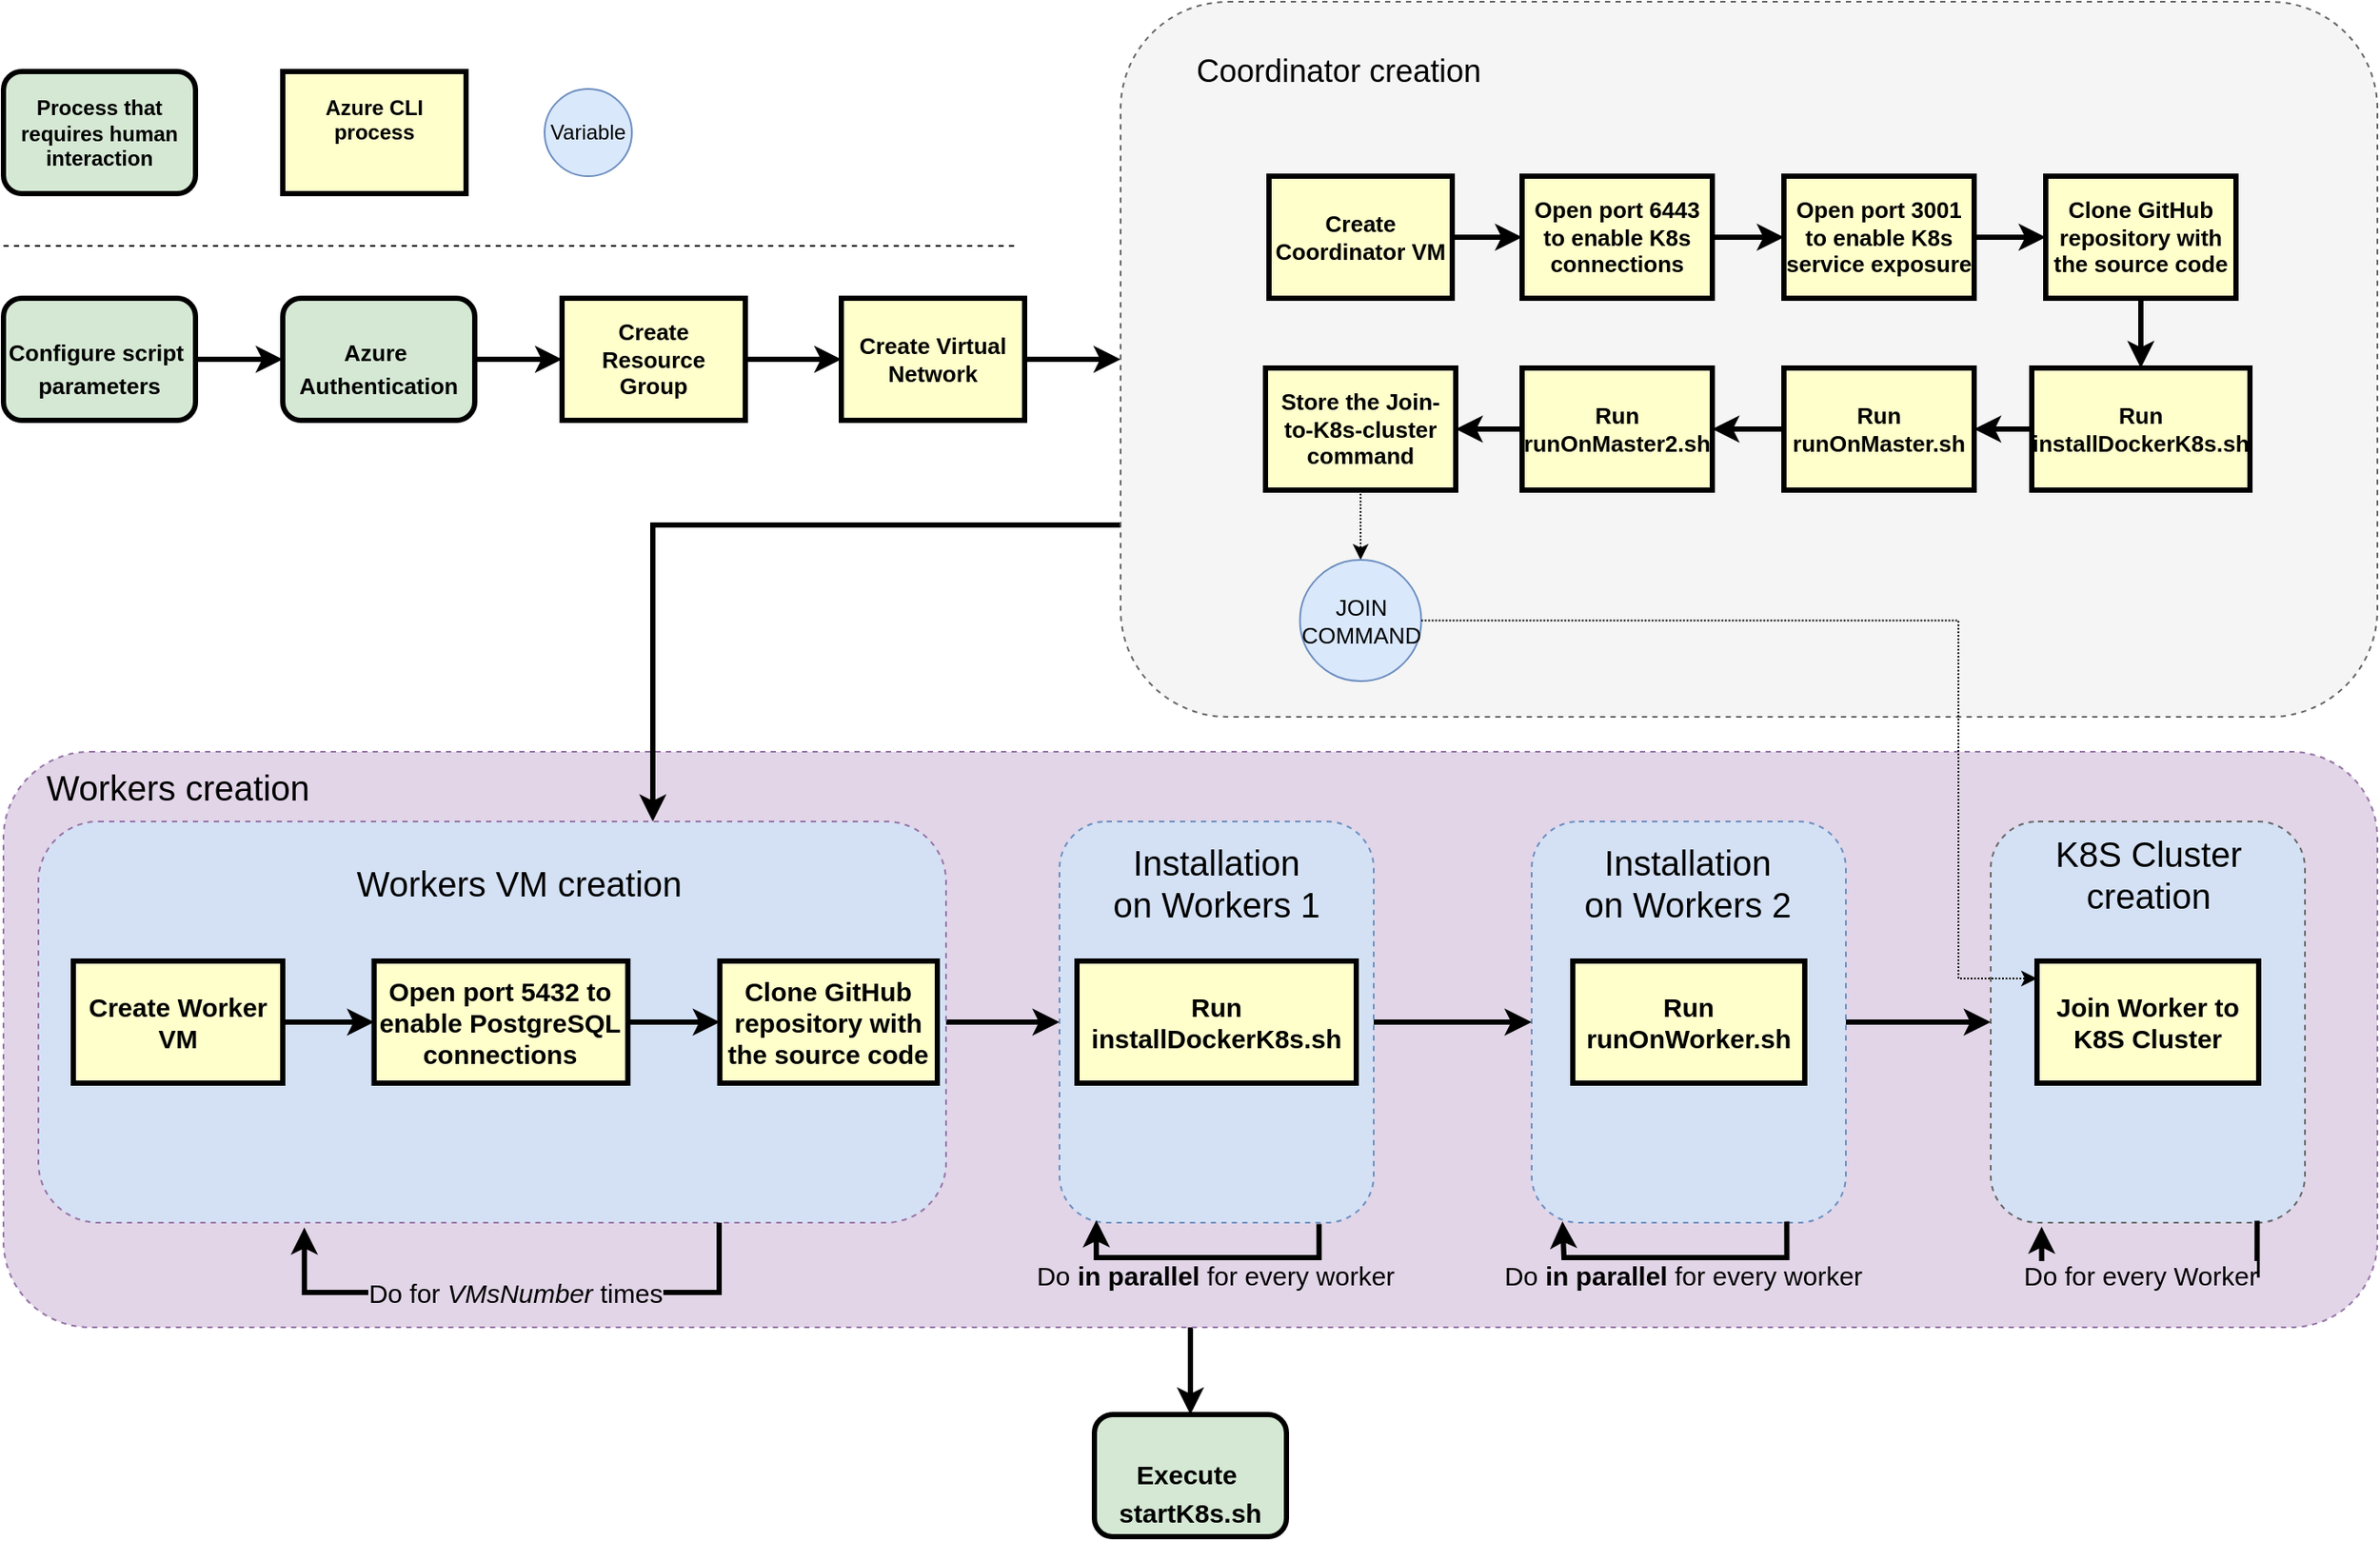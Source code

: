 <mxfile version="14.7.1" type="device"><diagram name="Page-1" id="c7558073-3199-34d8-9f00-42111426c3f3"><mxGraphModel dx="2499" dy="1998" grid="1" gridSize="10" guides="1" tooltips="1" connect="1" arrows="1" fold="1" page="1" pageScale="1" pageWidth="826" pageHeight="1169" background="#ffffff" math="0" shadow="0"><root><mxCell id="0"/><mxCell id="1" parent="0"/><mxCell id="dhEzO6tzxOjWR1tXxIFo-210" style="edgeStyle=orthogonalEdgeStyle;rounded=0;orthogonalLoop=1;jettySize=auto;html=1;strokeWidth=3;" parent="1" source="dhEzO6tzxOjWR1tXxIFo-196" target="dhEzO6tzxOjWR1tXxIFo-209" edge="1"><mxGeometry relative="1" as="geometry"/></mxCell><mxCell id="dhEzO6tzxOjWR1tXxIFo-196" value="" style="rounded=1;whiteSpace=wrap;html=1;dashed=1;fillColor=#e1d5e7;strokeColor=#9673a6;" parent="1" vertex="1"><mxGeometry x="-150" y="110" width="1360" height="330" as="geometry"/></mxCell><mxCell id="dhEzO6tzxOjWR1tXxIFo-204" style="edgeStyle=orthogonalEdgeStyle;rounded=0;orthogonalLoop=1;jettySize=auto;html=1;strokeWidth=3;" parent="1" source="dhEzO6tzxOjWR1tXxIFo-97" target="dhEzO6tzxOjWR1tXxIFo-98" edge="1"><mxGeometry relative="1" as="geometry"/></mxCell><mxCell id="dhEzO6tzxOjWR1tXxIFo-97" value="Create Resource&#10;Group" style="whiteSpace=wrap;align=center;verticalAlign=middle;fontStyle=1;strokeWidth=3;fillColor=#FFFFCC;fontSize=13;" parent="1" vertex="1"><mxGeometry x="170" y="-150" width="105" height="70" as="geometry"/></mxCell><mxCell id="dhEzO6tzxOjWR1tXxIFo-205" style="edgeStyle=orthogonalEdgeStyle;rounded=0;orthogonalLoop=1;jettySize=auto;html=1;strokeWidth=3;" parent="1" source="dhEzO6tzxOjWR1tXxIFo-98" target="dhEzO6tzxOjWR1tXxIFo-100" edge="1"><mxGeometry relative="1" as="geometry"/></mxCell><mxCell id="dhEzO6tzxOjWR1tXxIFo-98" value="Create Virtual Network" style="whiteSpace=wrap;align=center;verticalAlign=middle;fontStyle=1;strokeWidth=3;fillColor=#FFFFCC;fontSize=13;" parent="1" vertex="1"><mxGeometry x="330" y="-150" width="105" height="70" as="geometry"/></mxCell><mxCell id="dhEzO6tzxOjWR1tXxIFo-202" style="edgeStyle=orthogonalEdgeStyle;rounded=0;orthogonalLoop=1;jettySize=auto;html=1;strokeWidth=3;" parent="1" source="dhEzO6tzxOjWR1tXxIFo-99" target="dhEzO6tzxOjWR1tXxIFo-200" edge="1"><mxGeometry relative="1" as="geometry"/></mxCell><mxCell id="dhEzO6tzxOjWR1tXxIFo-99" value="&lt;p style=&quot;margin: 4px 0px 0px ; text-align: center ; font-size: 13px&quot;&gt;&lt;font style=&quot;font-size: 13px&quot;&gt;&lt;br&gt;&lt;/font&gt;&lt;/p&gt;&lt;p style=&quot;margin: 4px 0px 0px ; text-align: center ; font-size: 13px&quot;&gt;&lt;font style=&quot;font-size: 13px&quot;&gt;Configure script&amp;nbsp;&lt;/font&gt;&lt;/p&gt;&lt;p style=&quot;margin: 4px 0px 0px ; text-align: center ; font-size: 13px&quot;&gt;&lt;font style=&quot;font-size: 13px&quot;&gt;parameters&lt;/font&gt;&lt;/p&gt;" style="verticalAlign=middle;align=center;overflow=fill;fontSize=12;fontFamily=Helvetica;html=1;rounded=1;fontStyle=1;strokeWidth=3;fillColor=#D5E8D4;" parent="1" vertex="1"><mxGeometry x="-150" y="-150" width="110" height="70" as="geometry"/></mxCell><mxCell id="dhEzO6tzxOjWR1tXxIFo-183" style="edgeStyle=orthogonalEdgeStyle;rounded=0;orthogonalLoop=1;jettySize=auto;html=1;strokeWidth=3;" parent="1" source="dhEzO6tzxOjWR1tXxIFo-100" target="dhEzO6tzxOjWR1tXxIFo-156" edge="1"><mxGeometry relative="1" as="geometry"><Array as="points"><mxPoint x="222" y="-20"/></Array></mxGeometry></mxCell><mxCell id="dhEzO6tzxOjWR1tXxIFo-100" value="" style="rounded=1;whiteSpace=wrap;html=1;dashed=1;fillColor=#f5f5f5;strokeColor=#666666;fontColor=#333333;" parent="1" vertex="1"><mxGeometry x="490" y="-320" width="720" height="410" as="geometry"/></mxCell><mxCell id="dhEzO6tzxOjWR1tXxIFo-102" value="&lt;font style=&quot;font-size: 18px&quot;&gt;Coordinator creation&lt;/font&gt;" style="text;html=1;strokeColor=none;fillColor=none;align=center;verticalAlign=middle;whiteSpace=wrap;rounded=0;dashed=1;" parent="1" vertex="1"><mxGeometry x="530" y="-290" width="170" height="20" as="geometry"/></mxCell><mxCell id="dhEzO6tzxOjWR1tXxIFo-147" style="edgeStyle=orthogonalEdgeStyle;rounded=0;orthogonalLoop=1;jettySize=auto;html=1;strokeWidth=3;" parent="1" source="dhEzO6tzxOjWR1tXxIFo-104" target="dhEzO6tzxOjWR1tXxIFo-135" edge="1"><mxGeometry relative="1" as="geometry"/></mxCell><mxCell id="dhEzO6tzxOjWR1tXxIFo-104" value="Create Coordinator VM" style="whiteSpace=wrap;align=center;verticalAlign=middle;fontStyle=1;strokeWidth=3;fillColor=#FFFFCC;fontSize=13;" parent="1" vertex="1"><mxGeometry x="575" y="-220" width="105" height="70" as="geometry"/></mxCell><mxCell id="dhEzO6tzxOjWR1tXxIFo-141" style="edgeStyle=orthogonalEdgeStyle;rounded=0;orthogonalLoop=1;jettySize=auto;html=1;strokeWidth=3;" parent="1" source="dhEzO6tzxOjWR1tXxIFo-116" target="dhEzO6tzxOjWR1tXxIFo-117" edge="1"><mxGeometry relative="1" as="geometry"/></mxCell><mxCell id="dhEzO6tzxOjWR1tXxIFo-116" value="Run runOnMaster.sh" style="whiteSpace=wrap;align=center;verticalAlign=middle;fontStyle=1;strokeWidth=3;fillColor=#FFFFCC;fontSize=13;" parent="1" vertex="1"><mxGeometry x="870" y="-110" width="109" height="70" as="geometry"/></mxCell><mxCell id="dhEzO6tzxOjWR1tXxIFo-140" style="edgeStyle=orthogonalEdgeStyle;rounded=0;orthogonalLoop=1;jettySize=auto;html=1;strokeWidth=3;" parent="1" source="dhEzO6tzxOjWR1tXxIFo-117" target="dhEzO6tzxOjWR1tXxIFo-137" edge="1"><mxGeometry relative="1" as="geometry"/></mxCell><mxCell id="dhEzO6tzxOjWR1tXxIFo-117" value="Run runOnMaster2.sh" style="whiteSpace=wrap;align=center;verticalAlign=middle;fontStyle=1;strokeWidth=3;fillColor=#FFFFCC;fontSize=13;" parent="1" vertex="1"><mxGeometry x="720" y="-110" width="109" height="70" as="geometry"/></mxCell><mxCell id="dhEzO6tzxOjWR1tXxIFo-142" style="edgeStyle=orthogonalEdgeStyle;rounded=0;orthogonalLoop=1;jettySize=auto;html=1;strokeWidth=3;" parent="1" source="dhEzO6tzxOjWR1tXxIFo-126" target="dhEzO6tzxOjWR1tXxIFo-116" edge="1"><mxGeometry relative="1" as="geometry"/></mxCell><mxCell id="dhEzO6tzxOjWR1tXxIFo-126" value="Run installDockerK8s.sh" style="whiteSpace=wrap;align=center;verticalAlign=middle;fontStyle=1;strokeWidth=3;fillColor=#FFFFCC;fontSize=13;" parent="1" vertex="1"><mxGeometry x="1012" y="-110" width="125" height="70" as="geometry"/></mxCell><mxCell id="9UQQwgYMAbRLBLmPfnH0-1" style="edgeStyle=orthogonalEdgeStyle;rounded=0;orthogonalLoop=1;jettySize=auto;html=1;strokeWidth=3;" edge="1" parent="1" source="dhEzO6tzxOjWR1tXxIFo-131" target="dhEzO6tzxOjWR1tXxIFo-126"><mxGeometry relative="1" as="geometry"/></mxCell><mxCell id="dhEzO6tzxOjWR1tXxIFo-131" value="Clone GitHub repository with the source code" style="whiteSpace=wrap;align=center;verticalAlign=middle;fontStyle=1;strokeWidth=3;fillColor=#FFFFCC;fontSize=13;" parent="1" vertex="1"><mxGeometry x="1020" y="-220" width="109" height="70" as="geometry"/></mxCell><mxCell id="dhEzO6tzxOjWR1tXxIFo-145" style="edgeStyle=orthogonalEdgeStyle;rounded=0;orthogonalLoop=1;jettySize=auto;html=1;strokeWidth=3;" parent="1" source="dhEzO6tzxOjWR1tXxIFo-132" target="dhEzO6tzxOjWR1tXxIFo-131" edge="1"><mxGeometry relative="1" as="geometry"/></mxCell><mxCell id="dhEzO6tzxOjWR1tXxIFo-132" value="Open port 3001 to enable K8s service exposure" style="whiteSpace=wrap;align=center;verticalAlign=middle;fontStyle=1;strokeWidth=3;fillColor=#FFFFCC;fontSize=13;" parent="1" vertex="1"><mxGeometry x="870" y="-220" width="109" height="70" as="geometry"/></mxCell><mxCell id="dhEzO6tzxOjWR1tXxIFo-146" style="edgeStyle=orthogonalEdgeStyle;rounded=0;orthogonalLoop=1;jettySize=auto;html=1;strokeWidth=3;" parent="1" source="dhEzO6tzxOjWR1tXxIFo-135" target="dhEzO6tzxOjWR1tXxIFo-132" edge="1"><mxGeometry relative="1" as="geometry"/></mxCell><mxCell id="dhEzO6tzxOjWR1tXxIFo-135" value="Open port 6443 to enable K8s connections" style="whiteSpace=wrap;align=center;verticalAlign=middle;fontStyle=1;strokeWidth=3;fillColor=#FFFFCC;fontSize=13;" parent="1" vertex="1"><mxGeometry x="720" y="-220" width="109" height="70" as="geometry"/></mxCell><mxCell id="dhEzO6tzxOjWR1tXxIFo-139" style="edgeStyle=orthogonalEdgeStyle;rounded=0;orthogonalLoop=1;jettySize=auto;html=1;dashed=1;dashPattern=1 1;" parent="1" source="dhEzO6tzxOjWR1tXxIFo-137" target="dhEzO6tzxOjWR1tXxIFo-138" edge="1"><mxGeometry relative="1" as="geometry"/></mxCell><mxCell id="dhEzO6tzxOjWR1tXxIFo-137" value="Store the Join-to-K8s-cluster command" style="whiteSpace=wrap;align=center;verticalAlign=middle;fontStyle=1;strokeWidth=3;fillColor=#FFFFCC;fontSize=13;" parent="1" vertex="1"><mxGeometry x="573" y="-110" width="109" height="70" as="geometry"/></mxCell><mxCell id="dhEzO6tzxOjWR1tXxIFo-138" value="&lt;font style=&quot;font-size: 13px&quot;&gt;JOIN&lt;br&gt;COMMAND&lt;/font&gt;" style="ellipse;whiteSpace=wrap;html=1;aspect=fixed;fillColor=#dae8fc;strokeColor=#6c8ebf;" parent="1" vertex="1"><mxGeometry x="592.75" width="69.5" height="69.5" as="geometry"/></mxCell><mxCell id="9UQQwgYMAbRLBLmPfnH0-16" style="edgeStyle=orthogonalEdgeStyle;rounded=0;orthogonalLoop=1;jettySize=auto;html=1;fontSize=15;strokeWidth=3;" edge="1" parent="1" source="dhEzO6tzxOjWR1tXxIFo-156" target="9UQQwgYMAbRLBLmPfnH0-5"><mxGeometry relative="1" as="geometry"/></mxCell><mxCell id="dhEzO6tzxOjWR1tXxIFo-156" value="" style="rounded=1;whiteSpace=wrap;html=1;dashed=1;strokeColor=#9673a6;fillColor=#D4E1F5;" parent="1" vertex="1"><mxGeometry x="-130" y="150" width="520" height="230" as="geometry"/></mxCell><mxCell id="dhEzO6tzxOjWR1tXxIFo-157" value="&lt;font style=&quot;font-size: 20px&quot;&gt;Workers VM creation&lt;/font&gt;" style="text;html=1;strokeColor=none;fillColor=none;align=center;verticalAlign=middle;whiteSpace=wrap;rounded=0;dashed=1;" parent="1" vertex="1"><mxGeometry x="50.69" y="175" width="189.31" height="20" as="geometry"/></mxCell><mxCell id="dhEzO6tzxOjWR1tXxIFo-158" style="edgeStyle=orthogonalEdgeStyle;rounded=0;orthogonalLoop=1;jettySize=auto;html=1;strokeWidth=3;" parent="1" source="dhEzO6tzxOjWR1tXxIFo-159" target="dhEzO6tzxOjWR1tXxIFo-176" edge="1"><mxGeometry relative="1" as="geometry"/></mxCell><mxCell id="dhEzO6tzxOjWR1tXxIFo-159" value="Create Worker VM" style="whiteSpace=wrap;align=center;verticalAlign=middle;fontStyle=1;strokeWidth=3;fillColor=#FFFFCC;fontSize=15;" parent="1" vertex="1"><mxGeometry x="-110" y="230" width="120" height="70" as="geometry"/></mxCell><mxCell id="dhEzO6tzxOjWR1tXxIFo-162" style="edgeStyle=orthogonalEdgeStyle;rounded=0;orthogonalLoop=1;jettySize=auto;html=1;" parent="1" edge="1"><mxGeometry relative="1" as="geometry"><mxPoint x="390" y="395" as="targetPoint"/></mxGeometry></mxCell><mxCell id="dhEzO6tzxOjWR1tXxIFo-164" style="edgeStyle=orthogonalEdgeStyle;rounded=0;orthogonalLoop=1;jettySize=auto;html=1;" parent="1" edge="1"><mxGeometry relative="1" as="geometry"><mxPoint x="335.5" y="430" as="sourcePoint"/></mxGeometry></mxCell><mxCell id="dhEzO6tzxOjWR1tXxIFo-166" style="edgeStyle=orthogonalEdgeStyle;rounded=0;orthogonalLoop=1;jettySize=auto;html=1;" parent="1" edge="1"><mxGeometry relative="1" as="geometry"><mxPoint x="539" y="395" as="targetPoint"/></mxGeometry></mxCell><mxCell id="dhEzO6tzxOjWR1tXxIFo-169" value="Clone GitHub repository with the source code" style="whiteSpace=wrap;align=center;verticalAlign=middle;fontStyle=1;strokeWidth=3;fillColor=#FFFFCC;fontSize=15;" parent="1" vertex="1"><mxGeometry x="260.38" y="230" width="124.62" height="70" as="geometry"/></mxCell><mxCell id="9UQQwgYMAbRLBLmPfnH0-3" style="edgeStyle=orthogonalEdgeStyle;rounded=0;orthogonalLoop=1;jettySize=auto;html=1;strokeWidth=3;" edge="1" parent="1" source="dhEzO6tzxOjWR1tXxIFo-176" target="dhEzO6tzxOjWR1tXxIFo-169"><mxGeometry relative="1" as="geometry"/></mxCell><mxCell id="dhEzO6tzxOjWR1tXxIFo-176" value="Open port 5432 to enable PostgreSQL&#10;connections" style="whiteSpace=wrap;align=center;verticalAlign=middle;fontStyle=1;strokeWidth=3;fillColor=#FFFFCC;fontSize=15;" parent="1" vertex="1"><mxGeometry x="62.32" y="230" width="145.37" height="70" as="geometry"/></mxCell><mxCell id="dhEzO6tzxOjWR1tXxIFo-177" style="edgeStyle=orthogonalEdgeStyle;rounded=0;orthogonalLoop=1;jettySize=auto;html=1;dashed=1;dashPattern=1 1;" parent="1" edge="1"><mxGeometry relative="1" as="geometry"><mxPoint x="390" y="495" as="sourcePoint"/></mxGeometry></mxCell><mxCell id="dhEzO6tzxOjWR1tXxIFo-181" style="edgeStyle=orthogonalEdgeStyle;rounded=0;orthogonalLoop=1;jettySize=auto;html=1;entryX=0.293;entryY=1.012;entryDx=0;entryDy=0;entryPerimeter=0;exitX=0.75;exitY=1;exitDx=0;exitDy=0;strokeWidth=3;" parent="1" source="dhEzO6tzxOjWR1tXxIFo-156" target="dhEzO6tzxOjWR1tXxIFo-156" edge="1"><mxGeometry relative="1" as="geometry"><Array as="points"><mxPoint x="198" y="420"/><mxPoint x="-8" y="420"/></Array></mxGeometry></mxCell><mxCell id="dhEzO6tzxOjWR1tXxIFo-182" value="&lt;font style=&quot;font-size: 15px&quot;&gt;Do for &lt;i&gt;VMsNumber&lt;/i&gt; times&lt;/font&gt;" style="edgeLabel;html=1;align=center;verticalAlign=middle;resizable=0;points=[];labelBackgroundColor=#E1D5E7;" parent="dhEzO6tzxOjWR1tXxIFo-181" vertex="1" connectable="0"><mxGeometry x="-0.422" y="1" relative="1" as="geometry"><mxPoint x="-66" y="-1" as="offset"/></mxGeometry></mxCell><mxCell id="dhEzO6tzxOjWR1tXxIFo-206" style="edgeStyle=orthogonalEdgeStyle;rounded=0;orthogonalLoop=1;jettySize=auto;html=1;strokeWidth=3;" parent="1" source="dhEzO6tzxOjWR1tXxIFo-184" target="dhEzO6tzxOjWR1tXxIFo-189" edge="1"><mxGeometry relative="1" as="geometry"/></mxCell><mxCell id="dhEzO6tzxOjWR1tXxIFo-184" value="" style="rounded=1;whiteSpace=wrap;html=1;dashed=1;strokeColor=#6c8ebf;fillColor=#D4E1F5;" parent="1" vertex="1"><mxGeometry x="725.5" y="150" width="180" height="230" as="geometry"/></mxCell><mxCell id="dhEzO6tzxOjWR1tXxIFo-185" value="&lt;font style=&quot;font-size: 20px&quot;&gt;Installation &lt;br&gt;on Workers 2&lt;/font&gt;" style="text;html=1;strokeColor=none;fillColor=none;align=center;verticalAlign=middle;whiteSpace=wrap;rounded=0;dashed=1;" parent="1" vertex="1"><mxGeometry x="710" y="175" width="210" height="20" as="geometry"/></mxCell><mxCell id="dhEzO6tzxOjWR1tXxIFo-186" value="Run runOnWorker.sh" style="whiteSpace=wrap;align=center;verticalAlign=middle;fontStyle=1;strokeWidth=3;fillColor=#FFFFCC;fontSize=15;" parent="1" vertex="1"><mxGeometry x="749.06" y="230" width="132.88" height="70" as="geometry"/></mxCell><mxCell id="dhEzO6tzxOjWR1tXxIFo-187" style="edgeStyle=orthogonalEdgeStyle;rounded=0;orthogonalLoop=1;jettySize=auto;html=1;entryX=0.098;entryY=0.997;entryDx=0;entryDy=0;exitX=0.812;exitY=0.997;exitDx=0;exitDy=0;entryPerimeter=0;exitPerimeter=0;strokeWidth=3;" parent="1" source="dhEzO6tzxOjWR1tXxIFo-184" target="dhEzO6tzxOjWR1tXxIFo-184" edge="1"><mxGeometry relative="1" as="geometry"><Array as="points"><mxPoint x="744" y="400"/><mxPoint x="587" y="400"/></Array></mxGeometry></mxCell><mxCell id="dhEzO6tzxOjWR1tXxIFo-188" value="&lt;font style=&quot;font-size: 15px&quot;&gt;Do &lt;b&gt;in parallel&lt;/b&gt; for every worker&lt;/font&gt;" style="edgeLabel;html=1;align=center;verticalAlign=middle;resizable=0;points=[];labelBackgroundColor=#E1D5E7;" parent="dhEzO6tzxOjWR1tXxIFo-187" vertex="1" connectable="0"><mxGeometry x="0.308" y="-4" relative="1" as="geometry"><mxPoint x="30.48" y="14" as="offset"/></mxGeometry></mxCell><mxCell id="dhEzO6tzxOjWR1tXxIFo-189" value="" style="rounded=1;whiteSpace=wrap;html=1;dashed=1;strokeColor=#666666;fontColor=#333333;fillColor=#D4E1F5;" parent="1" vertex="1"><mxGeometry x="988.5" y="150" width="180" height="230" as="geometry"/></mxCell><mxCell id="dhEzO6tzxOjWR1tXxIFo-190" value="&lt;font style=&quot;font-size: 20px&quot;&gt;K8S Cluster &lt;br&gt;creation&lt;/font&gt;" style="text;html=1;strokeColor=none;fillColor=none;align=center;verticalAlign=middle;whiteSpace=wrap;rounded=0;dashed=1;" parent="1" vertex="1"><mxGeometry x="979" y="170" width="200" height="20" as="geometry"/></mxCell><mxCell id="dhEzO6tzxOjWR1tXxIFo-191" value="Join Worker to K8S Cluster" style="whiteSpace=wrap;align=center;verticalAlign=middle;fontStyle=1;strokeWidth=3;fillColor=#FFFFCC;fontSize=15;" parent="1" vertex="1"><mxGeometry x="1015" y="230" width="127" height="70" as="geometry"/></mxCell><mxCell id="dhEzO6tzxOjWR1tXxIFo-192" style="edgeStyle=orthogonalEdgeStyle;rounded=0;orthogonalLoop=1;jettySize=auto;html=1;dashed=1;dashPattern=1 1;" parent="1" source="dhEzO6tzxOjWR1tXxIFo-138" target="dhEzO6tzxOjWR1tXxIFo-191" edge="1"><mxGeometry relative="1" as="geometry"><Array as="points"><mxPoint x="970" y="35"/><mxPoint x="970" y="240"/></Array></mxGeometry></mxCell><mxCell id="dhEzO6tzxOjWR1tXxIFo-193" style="edgeStyle=orthogonalEdgeStyle;rounded=0;orthogonalLoop=1;jettySize=auto;html=1;entryX=0.162;entryY=1.01;entryDx=0;entryDy=0;entryPerimeter=0;exitX=0.848;exitY=0.995;exitDx=0;exitDy=0;exitPerimeter=0;strokeWidth=3;" parent="1" source="dhEzO6tzxOjWR1tXxIFo-189" target="dhEzO6tzxOjWR1tXxIFo-189" edge="1"><mxGeometry relative="1" as="geometry"><Array as="points"><mxPoint x="1104" y="410"/><mxPoint x="953" y="410"/></Array></mxGeometry></mxCell><mxCell id="dhEzO6tzxOjWR1tXxIFo-194" value="&lt;font style=&quot;font-size: 15px&quot;&gt;Do for every Worker&lt;/font&gt;" style="edgeLabel;html=1;align=center;verticalAlign=middle;resizable=0;points=[];labelBackgroundColor=#E1D5E7;" parent="dhEzO6tzxOjWR1tXxIFo-193" vertex="1" connectable="0"><mxGeometry x="-0.335" y="2" relative="1" as="geometry"><mxPoint x="-38" y="-2" as="offset"/></mxGeometry></mxCell><mxCell id="dhEzO6tzxOjWR1tXxIFo-198" value="&lt;font style=&quot;font-size: 20px&quot;&gt;Workers creation&lt;/font&gt;" style="text;html=1;strokeColor=none;fillColor=none;align=center;verticalAlign=middle;whiteSpace=wrap;rounded=0;dashed=1;" parent="1" vertex="1"><mxGeometry x="-130" y="120" width="160" height="20" as="geometry"/></mxCell><mxCell id="dhEzO6tzxOjWR1tXxIFo-203" style="edgeStyle=orthogonalEdgeStyle;rounded=0;orthogonalLoop=1;jettySize=auto;html=1;strokeWidth=3;" parent="1" source="dhEzO6tzxOjWR1tXxIFo-200" target="dhEzO6tzxOjWR1tXxIFo-97" edge="1"><mxGeometry relative="1" as="geometry"/></mxCell><mxCell id="dhEzO6tzxOjWR1tXxIFo-200" value="&lt;p style=&quot;margin: 4px 0px 0px ; text-align: center ; font-size: 13px&quot;&gt;&lt;font style=&quot;font-size: 13px&quot;&gt;&lt;br&gt;&lt;/font&gt;&lt;/p&gt;&lt;p style=&quot;margin: 4px 0px 0px ; text-align: center ; font-size: 13px&quot;&gt;&lt;font style=&quot;font-size: 13px&quot;&gt;Azure&amp;nbsp;&lt;/font&gt;&lt;/p&gt;&lt;p style=&quot;margin: 4px 0px 0px ; text-align: center ; font-size: 13px&quot;&gt;&lt;font style=&quot;font-size: 13px&quot;&gt;Authentication&lt;/font&gt;&lt;/p&gt;" style="verticalAlign=middle;align=center;overflow=fill;fontSize=12;fontFamily=Helvetica;html=1;rounded=1;fontStyle=1;strokeWidth=3;fillColor=#D5E8D4;" parent="1" vertex="1"><mxGeometry x="10" y="-150" width="110" height="70" as="geometry"/></mxCell><mxCell id="dhEzO6tzxOjWR1tXxIFo-209" value="&lt;p style=&quot;margin: 4px 0px 0px ; text-align: center ; font-size: 15px&quot;&gt;&lt;span&gt;&lt;br&gt;&lt;/span&gt;&lt;/p&gt;&lt;p style=&quot;margin: 4px 0px 0px ; text-align: center ; font-size: 15px&quot;&gt;&lt;span&gt;Execute&amp;nbsp;&lt;/span&gt;&lt;br&gt;&lt;/p&gt;&lt;p style=&quot;margin: 4px 0px 0px ; text-align: center ; font-size: 15px&quot;&gt;&lt;font style=&quot;font-size: 15px&quot;&gt;startK8s.sh&lt;/font&gt;&lt;/p&gt;" style="verticalAlign=middle;align=center;overflow=fill;fontSize=12;fontFamily=Helvetica;html=1;rounded=1;fontStyle=1;strokeWidth=3;fillColor=#D5E8D4;" parent="1" vertex="1"><mxGeometry x="475" y="490" width="110" height="70" as="geometry"/></mxCell><mxCell id="g1j2P8hqbYVy_S7XG76T-2" value="&lt;div&gt;&lt;br&gt;&lt;/div&gt;&lt;div&gt;Process that &lt;br&gt;&lt;/div&gt;&lt;div&gt;requires human &lt;br&gt;&lt;/div&gt;&lt;div&gt;interaction&lt;/div&gt;" style="verticalAlign=middle;align=center;overflow=fill;fontSize=12;fontFamily=Helvetica;html=1;rounded=1;fontStyle=1;strokeWidth=3;fillColor=#D5E8D4;" parent="1" vertex="1"><mxGeometry x="-150" y="-280" width="110" height="70" as="geometry"/></mxCell><mxCell id="g1j2P8hqbYVy_S7XG76T-3" value="Azure CLI&#10;process&#10;" style="whiteSpace=wrap;align=center;verticalAlign=middle;fontStyle=1;strokeWidth=3;fillColor=#FFFFCC" parent="1" vertex="1"><mxGeometry x="10" y="-280" width="105" height="70" as="geometry"/></mxCell><mxCell id="g1j2P8hqbYVy_S7XG76T-4" value="" style="endArrow=none;dashed=1;html=1;" parent="1" edge="1"><mxGeometry width="50" height="50" relative="1" as="geometry"><mxPoint x="-150" y="-180" as="sourcePoint"/><mxPoint x="430" y="-180" as="targetPoint"/></mxGeometry></mxCell><mxCell id="g1j2P8hqbYVy_S7XG76T-6" value="Variable" style="ellipse;whiteSpace=wrap;html=1;aspect=fixed;fillColor=#dae8fc;strokeColor=#6c8ebf;" parent="1" vertex="1"><mxGeometry x="160" y="-270" width="50" height="50" as="geometry"/></mxCell><mxCell id="9UQQwgYMAbRLBLmPfnH0-17" style="edgeStyle=orthogonalEdgeStyle;rounded=0;orthogonalLoop=1;jettySize=auto;html=1;fontSize=15;strokeWidth=3;" edge="1" parent="1" source="9UQQwgYMAbRLBLmPfnH0-5" target="dhEzO6tzxOjWR1tXxIFo-184"><mxGeometry relative="1" as="geometry"/></mxCell><mxCell id="9UQQwgYMAbRLBLmPfnH0-5" value="" style="rounded=1;whiteSpace=wrap;html=1;dashed=1;strokeColor=#6c8ebf;fillColor=#D4E1F5;" vertex="1" parent="1"><mxGeometry x="455" y="150" width="180" height="230" as="geometry"/></mxCell><mxCell id="9UQQwgYMAbRLBLmPfnH0-10" value="Run installDockerK8s.sh" style="whiteSpace=wrap;align=center;verticalAlign=middle;fontStyle=1;strokeWidth=3;fillColor=#FFFFCC;fontSize=15;" vertex="1" parent="1"><mxGeometry x="465" y="230" width="160" height="70" as="geometry"/></mxCell><mxCell id="9UQQwgYMAbRLBLmPfnH0-11" value="&lt;font style=&quot;font-size: 20px&quot;&gt;Installation &lt;br&gt;on Workers 1&lt;/font&gt;" style="text;html=1;strokeColor=none;fillColor=none;align=center;verticalAlign=middle;whiteSpace=wrap;rounded=0;dashed=1;" vertex="1" parent="1"><mxGeometry x="440" y="175" width="210" height="20" as="geometry"/></mxCell><mxCell id="9UQQwgYMAbRLBLmPfnH0-12" style="edgeStyle=orthogonalEdgeStyle;rounded=0;orthogonalLoop=1;jettySize=auto;html=1;entryX=0.117;entryY=0.994;entryDx=0;entryDy=0;exitX=0.826;exitY=1.003;exitDx=0;exitDy=0;entryPerimeter=0;exitPerimeter=0;strokeWidth=3;" edge="1" parent="1" source="9UQQwgYMAbRLBLmPfnH0-5" target="9UQQwgYMAbRLBLmPfnH0-5"><mxGeometry relative="1" as="geometry"><Array as="points"><mxPoint x="604" y="400"/><mxPoint x="476" y="400"/></Array><mxPoint x="603.52" y="389.31" as="sourcePoint"/><mxPoint x="475.0" y="389.31" as="targetPoint"/></mxGeometry></mxCell><mxCell id="9UQQwgYMAbRLBLmPfnH0-13" value="&lt;font style=&quot;font-size: 15px&quot;&gt;Do &lt;b&gt;in parallel&lt;/b&gt; for every worker&lt;/font&gt;" style="edgeLabel;html=1;align=center;verticalAlign=middle;resizable=0;points=[];labelBackgroundColor=#E1D5E7;" vertex="1" connectable="0" parent="9UQQwgYMAbRLBLmPfnH0-12"><mxGeometry x="0.308" y="-4" relative="1" as="geometry"><mxPoint x="30.48" y="14" as="offset"/></mxGeometry></mxCell></root></mxGraphModel></diagram></mxfile>